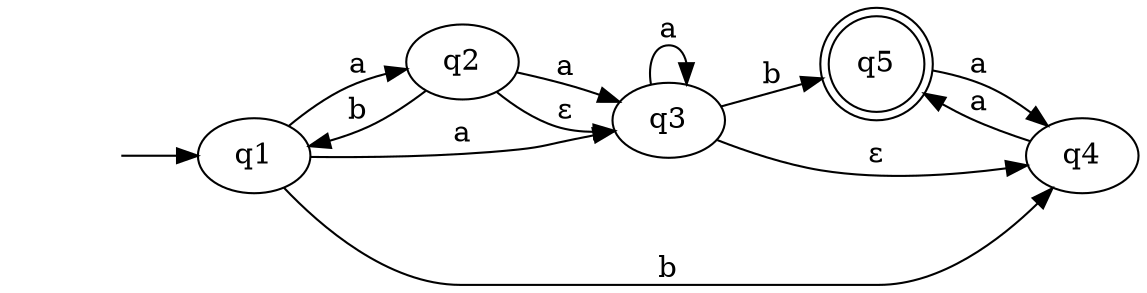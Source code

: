 digraph id
{
	rankdir =  LR; node_start [label = "", shape = none]; 
	node_start ->  q1; 
	q5 [label =q5, shape = doublecircle]; 
	q1 -> q2 ["label"="a"]; 
	q1 -> q3 ["label"="a"]; 
	q1 -> q4 ["label"="b"]; 
	q2 -> q1 ["label"="b"]; 
	q2 -> q3 ["label"="a"]; 
	q2 -> q3 ["label"="ε"]; 
	q3 -> q3 ["label"="a"]; 
	q3 -> q5 ["label"="b"]; 
	q3 -> q4 ["label"="ε"]; 
	q4 -> q5 ["label"="a"]; 
	q5 -> q4 ["label"="a"]; 
}